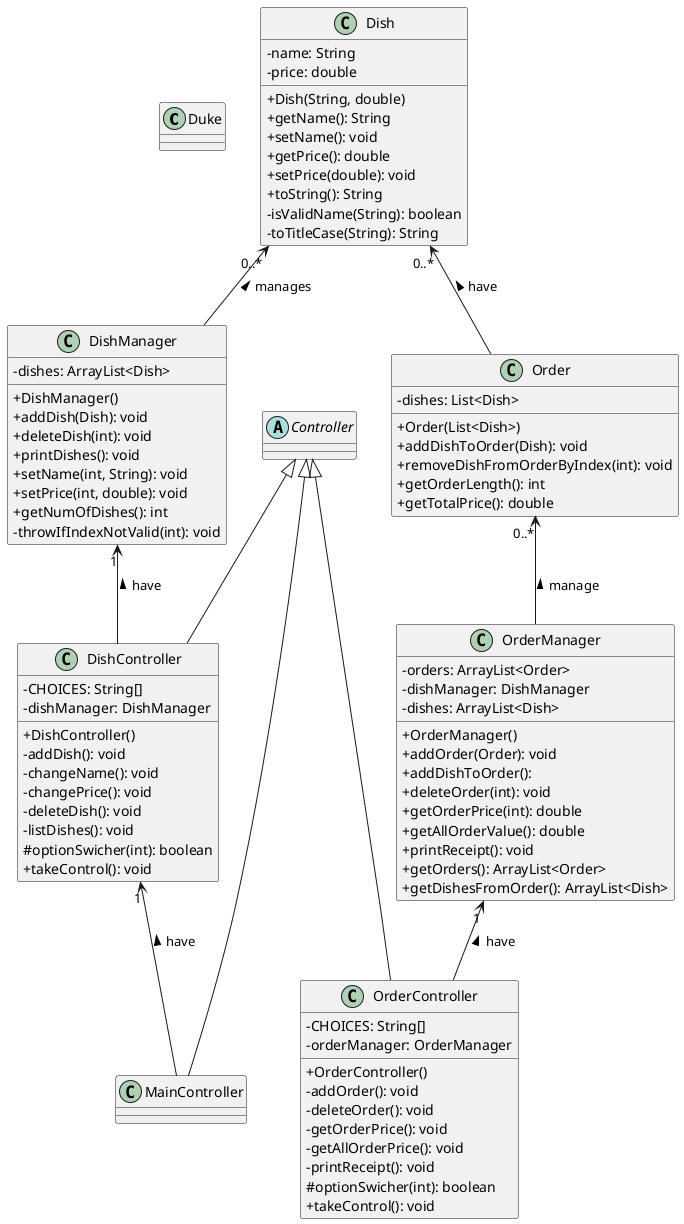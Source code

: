 @startuml
'https://plantuml.com/class-diagram
skinparam classAttributeIconSize 0

class Duke {

}

class MainController {

}
Controller <|-- MainController
DishController "1" <-- MainController: have <

abstract class Controller {

}


class Dish {
    -name: String
    -price: double
    +Dish(String, double)
    +getName(): String
    +setName(): void
    +getPrice(): double
    +setPrice(double): void
    +toString(): String
    -isValidName(String): boolean
    -toTitleCase(String): String
}

class DishManager {
    -dishes: ArrayList<Dish>
    +DishManager()
    +addDish(Dish): void
    +deleteDish(int): void
    +printDishes(): void
    +setName(int, String): void
    +setPrice(int, double): void
    +getNumOfDishes(): int
    -throwIfIndexNotValid(int): void
}
Controller <|-- DishController


class DishController {
    -CHOICES: String[]
    -dishManager: DishManager
    +DishController()
    -addDish(): void
    -changeName(): void
    -changePrice(): void
    -deleteDish(): void
    -listDishes(): void
    #optionSwicher(int): boolean
    +takeControl(): void
}


Dish "0..*" <-- DishManager: manages <

DishManager "1" <-- DishController: have <


class Order {
    -dishes: List<Dish>
    +Order(List<Dish>)
    +addDishToOrder(Dish): void
    +removeDishFromOrderByIndex(int): void
    +getOrderLength(): int
    +getTotalPrice(): double
}

class OrderManager {
    -orders: ArrayList<Order>
    -dishManager: DishManager
    -dishes: ArrayList<Dish>
    +OrderManager()
    +addOrder(Order): void
    +addDishToOrder():
    +deleteOrder(int): void
    +getOrderPrice(int): double
    +getAllOrderValue(): double
    +printReceipt(): void
    +getOrders(): ArrayList<Order>
    +getDishesFromOrder(): ArrayList<Dish>

}
Controller <|-- OrderController


class OrderController {
    -CHOICES: String[]
    -orderManager: OrderManager
    +OrderController()
    -addOrder(): void
    -deleteOrder(): void
    -getOrderPrice(): void
    -getAllOrderPrice(): void
    -printReceipt(): void
    #optionSwicher(int): boolean
    +takeControl(): void
}


Order "0..*" <-- OrderManager: manage <

OrderManager "1" <-- OrderController: have <

Dish "0..*" <-- Order: have <


@enduml
